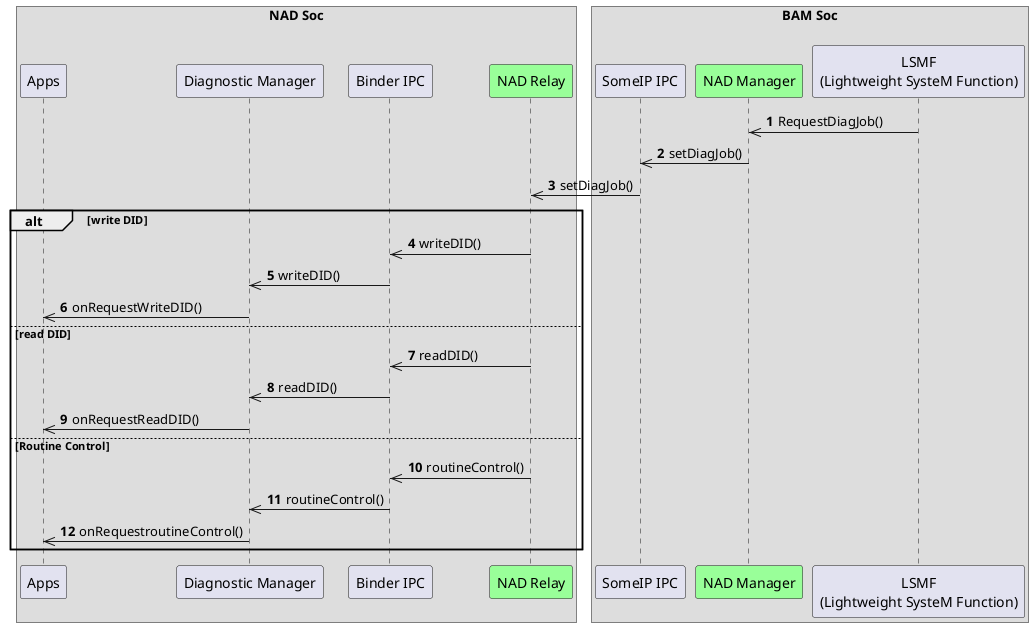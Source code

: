 


' set diag job 

@startuml
autonumber
'autoactivate on

box "NAD Soc\n"
    participant "Apps" as app
    participant "Diagnostic Manager" as diag_mgr

    
    participant "Binder IPC" as bin 

   
    participant "NAD Relay" as diag_pr #99FF99
   


end box


box "BAM Soc\n"
    participant "SomeIP IPC" as sip 
   
    participant "NAD Manager" as nadm #99FF99
 
    participant "LSMF\n(Lightweight SysteM Function)" as lsmf
end box

lsmf ->> nadm: RequestDiagJob()
nadm ->> sip: setDiagJob() 
sip ->> diag_pr: setDiagJob() 

alt write DID
diag_pr ->> bin: writeDID()
bin ->> diag_mgr: writeDID()
diag_mgr ->> app: onRequestWriteDID()
else read DID
diag_pr ->> bin: readDID()
bin ->> diag_mgr: readDID()
diag_mgr ->> app: onRequestReadDID()
else Routine Control
diag_pr ->> bin: routineControl()
bin ->> diag_mgr: routineControl()
diag_mgr ->> app: onRequestroutineControl()
end


@enduml


' set DTC

@startuml

!pragma teoz true
autonumber
autoactivate on
' box "NAD\n"

    participant "Apps" as app
    participant "Diagnostic Manager" as diag_mgr

    participant "Binder IPC" as bin #IndianRed

    box "Nad Proxy" #99FF99
    participant "Diagnostic" as diag_co
    end box

' end box

    participant "SomeIP IPC" as sip #IndianRed
' box "BAM\n"

 

    box "Nad Manager" #99FF99
    participant "Diagnostic" as nadm
    end box

    participant "LSMF" as lsmf

' end box

app -> diag_mgr: setDTCStatus()
diag_mgr ->> bin: setDtcToNadProxy()
bin -> diag_co: setDtcToNadProxy()
diag_co ->> sip: setFatalError()
sip ->> nadm: setFatalError()

nadm -> lsmf: setDTCStatus()

@enduml


